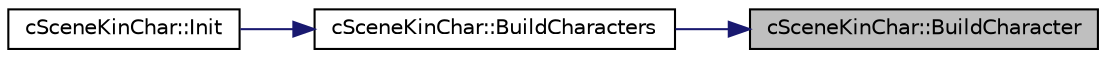 digraph "cSceneKinChar::BuildCharacter"
{
 // LATEX_PDF_SIZE
  edge [fontname="Helvetica",fontsize="10",labelfontname="Helvetica",labelfontsize="10"];
  node [fontname="Helvetica",fontsize="10",shape=record];
  rankdir="RL";
  Node1 [label="cSceneKinChar::BuildCharacter",height=0.2,width=0.4,color="black", fillcolor="grey75", style="filled", fontcolor="black",tooltip=" "];
  Node1 -> Node2 [dir="back",color="midnightblue",fontsize="10",style="solid",fontname="Helvetica"];
  Node2 [label="cSceneKinChar::BuildCharacters",height=0.2,width=0.4,color="black", fillcolor="white", style="filled",URL="$classc_scene_kin_char.html#a0f7d88530aa7d6ff65698c6df02be48d",tooltip=" "];
  Node2 -> Node3 [dir="back",color="midnightblue",fontsize="10",style="solid",fontname="Helvetica"];
  Node3 [label="cSceneKinChar::Init",height=0.2,width=0.4,color="black", fillcolor="white", style="filled",URL="$classc_scene_kin_char.html#a3542cb2a358b713ac65b4a369489fb22",tooltip=" "];
}
